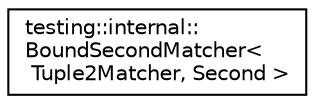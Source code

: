 digraph "Graphical Class Hierarchy"
{
  edge [fontname="Helvetica",fontsize="10",labelfontname="Helvetica",labelfontsize="10"];
  node [fontname="Helvetica",fontsize="10",shape=record];
  rankdir="LR";
  Node1 [label="testing::internal::\lBoundSecondMatcher\<\l Tuple2Matcher, Second \>",height=0.2,width=0.4,color="black", fillcolor="white", style="filled",URL="$classtesting_1_1internal_1_1_bound_second_matcher.html"];
}
